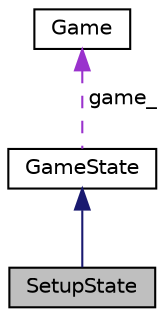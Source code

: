 digraph "SetupState"
{
 // LATEX_PDF_SIZE
  edge [fontname="Helvetica",fontsize="10",labelfontname="Helvetica",labelfontsize="10"];
  node [fontname="Helvetica",fontsize="10",shape=record];
  Node1 [label="SetupState",height=0.2,width=0.4,color="black", fillcolor="grey75", style="filled", fontcolor="black",tooltip=" "];
  Node2 -> Node1 [dir="back",color="midnightblue",fontsize="10",style="solid",fontname="Helvetica"];
  Node2 [label="GameState",height=0.2,width=0.4,color="black", fillcolor="white", style="filled",URL="$classGameState.html",tooltip="Encapsulates a Game state machine's state."];
  Node3 -> Node2 [dir="back",color="darkorchid3",fontsize="10",style="dashed",label=" game_" ,fontname="Helvetica"];
  Node3 [label="Game",height=0.2,width=0.4,color="black", fillcolor="white", style="filled",URL="$classGame.html",tooltip="Encapsulates Connect4 game logic."];
}
